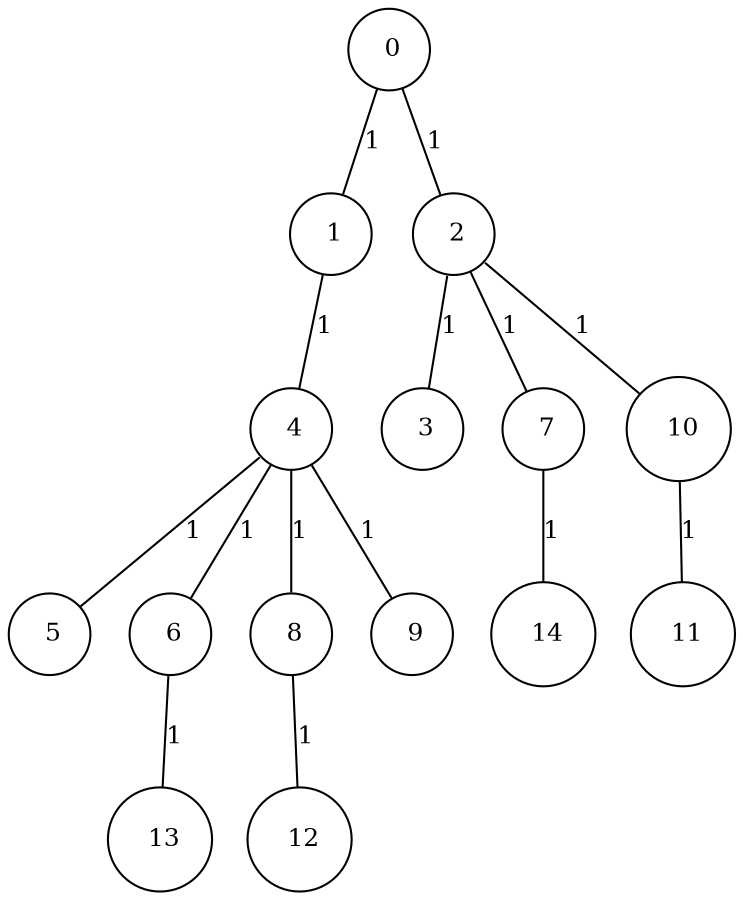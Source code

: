 graph G {
size="8.5,11;"
ratio = "expand;"
fixedsize="true;"
overlap="scale;"
node[shape=circle,width=.12,hight=.12,fontsize=12]
edge[fontsize=12]

0[label=" 0" color=black, pos="0.83766407,2.3565726!"];
1[label=" 1" color=black, pos="1.4045871,0.23112775!"];
2[label=" 2" color=black, pos="2.5424668,0.9910131!"];
3[label=" 3" color=black, pos="0.21086807,1.7688254!"];
4[label=" 4" color=black, pos="2.0730296,0.9456994!"];
5[label=" 5" color=black, pos="1.1212155,0.75637127!"];
6[label=" 6" color=black, pos="1.7035962,2.133887!"];
7[label=" 7" color=black, pos="1.810991,2.3950229!"];
8[label=" 8" color=black, pos="0.87043456,1.9292106!"];
9[label=" 9" color=black, pos="0.11766932,0.33574879!"];
10[label=" 10" color=black, pos="1.9972633,1.9501068!"];
11[label=" 11" color=black, pos="1.6084166,2.152253!"];
12[label=" 12" color=black, pos="0.43693315,2.5618964!"];
13[label=" 13" color=black, pos="0.29298571,2.0822928!"];
14[label=" 14" color=black, pos="0.20690409,2.3162057!"];
0--1[label="1"]
0--2[label="1"]
1--4[label="1"]
2--3[label="1"]
2--7[label="1"]
2--10[label="1"]
4--5[label="1"]
4--6[label="1"]
4--8[label="1"]
4--9[label="1"]
6--13[label="1"]
7--14[label="1"]
8--12[label="1"]
10--11[label="1"]

}

